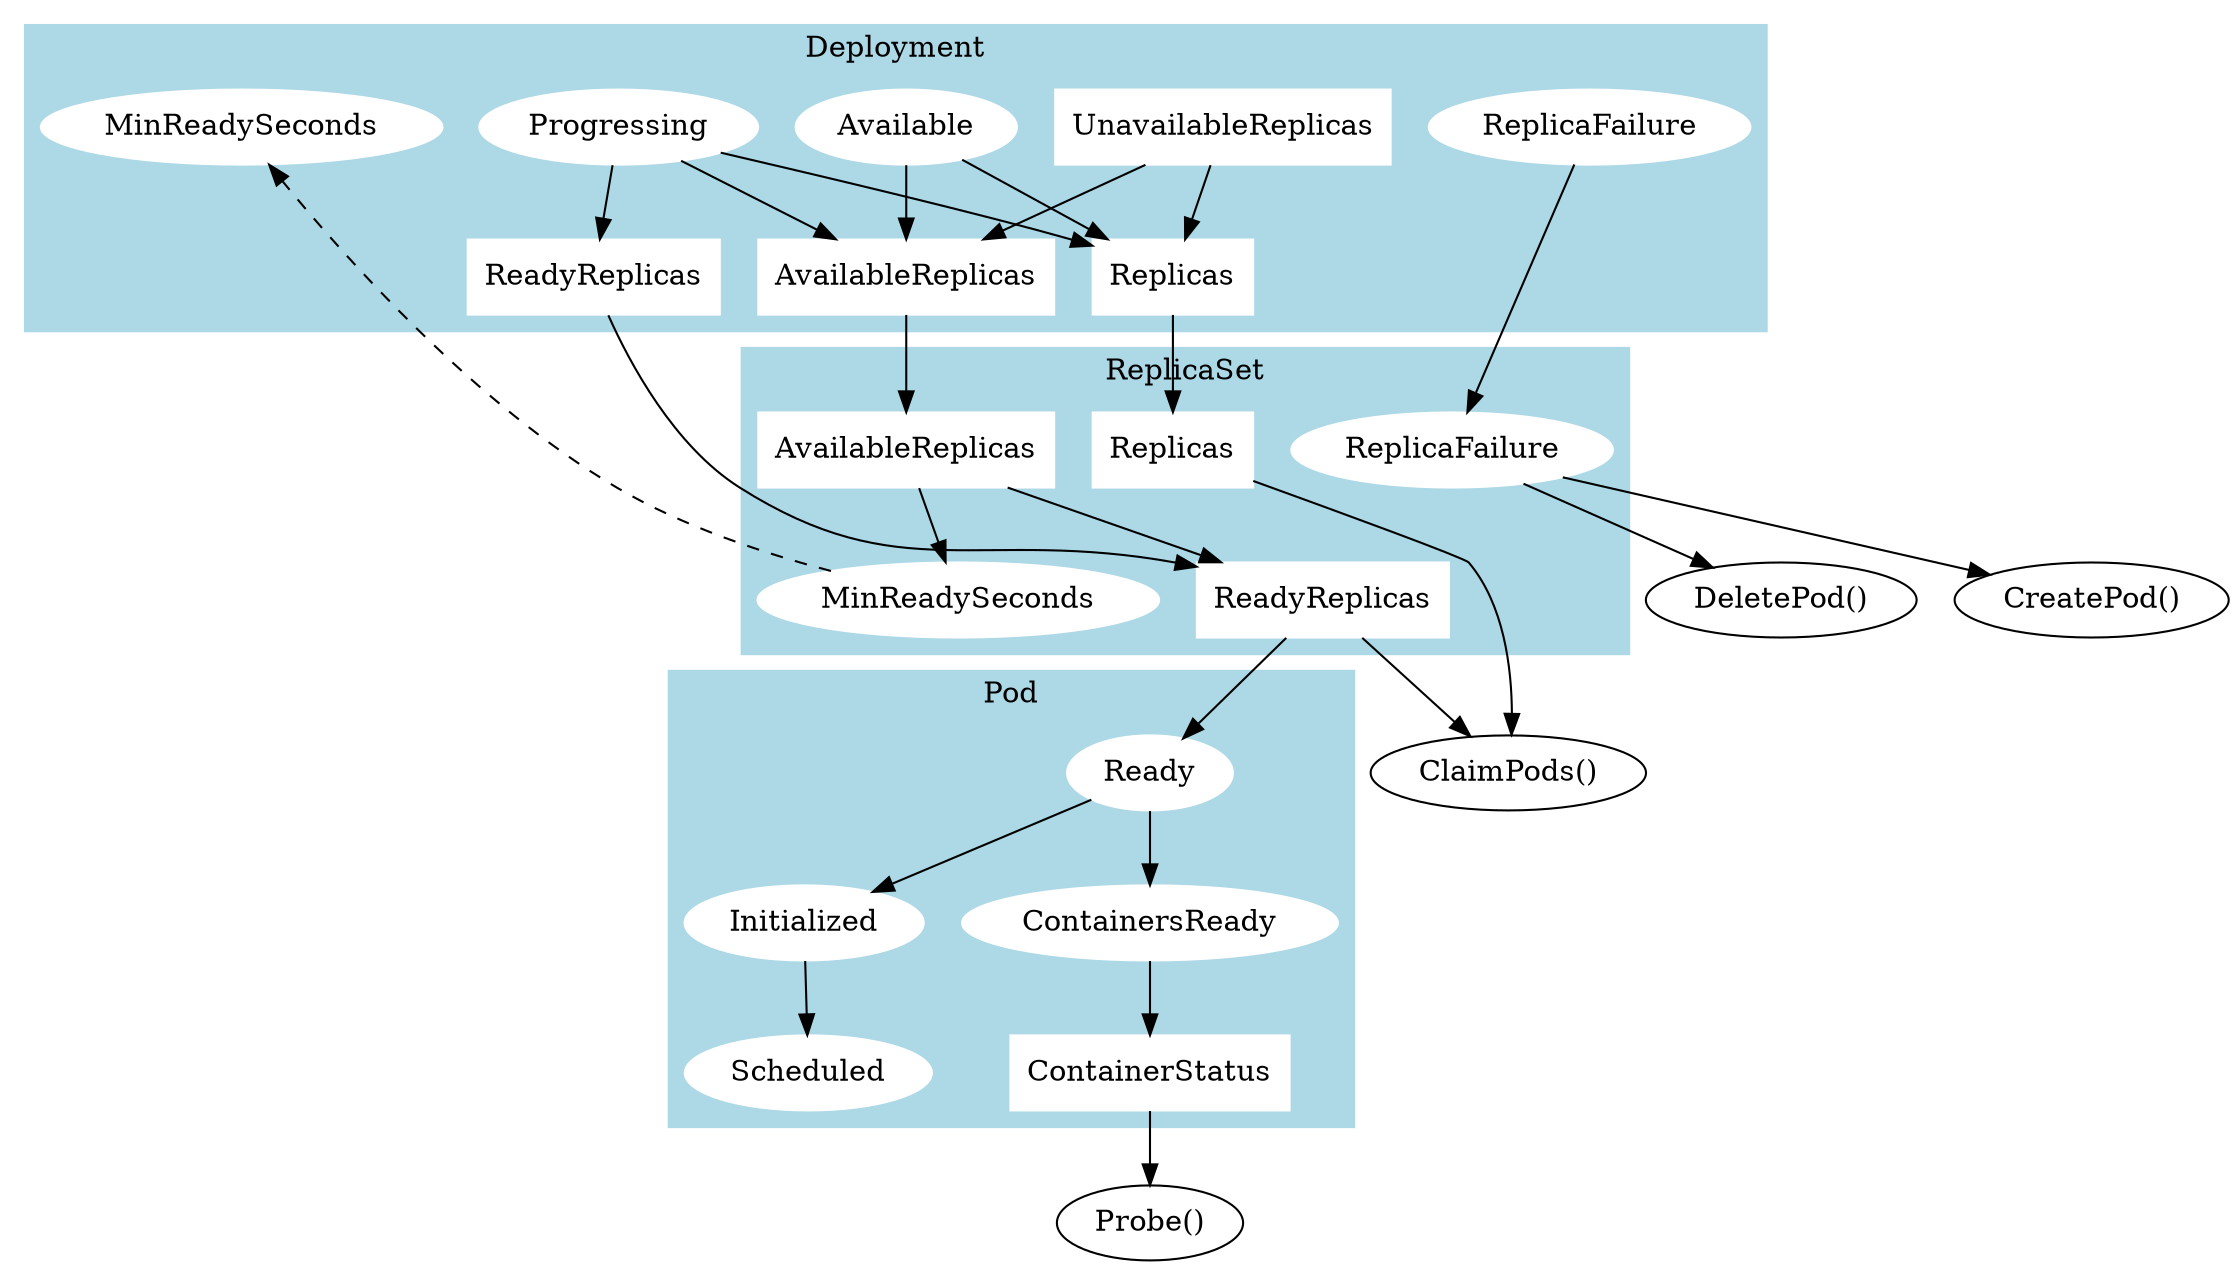 digraph DeploymentLifecycle {
  subgraph cluster_deployment {
    label = "Deployment";
    style = filled
    color = lightblue
    node [style=filled,color=white];

    // Conditions
    DeploymentAvailable [label=Available, href="https://godoc.org/k8s.io/api/apps/v1#DeploymentAvailable"]
    DeploymentProgressing [label=Progressing, href="https://godoc.org/k8s.io/api/apps/v1#DeploymentProgressing"]
    DeploymentReplicaFailure [label=ReplicaFailure, href="https://godoc.org/k8s.io/api/apps/v1#DeploymentReplicaFailure"]

    // Status
    DeploymentReplicas [label=Replicas, shape=box, href="https://godoc.org/k8s.io/kubernetes/pkg/apis/apps#DeploymentStatus"]
    DeploymentReadyReplicas [label=ReadyReplicas, shape=box, href="https://godoc.org/k8s.io/kubernetes/pkg/apis/apps#DeploymentStatus"]
    DeploymentAvailableReplicas [label=AvailableReplicas, shape=box, href="https://godoc.org/k8s.io/kubernetes/pkg/apis/apps#DeploymentStatus"]
    DeploymentUnavailableReplicas [label=UnavailableReplicas, shape=box, href="https://godoc.org/k8s.io/kubernetes/pkg/apis/apps#DeploymentStatus"]

    // Spec
    DeploymentMinReadySeconds [label=MinReadySeconds, href="https://godoc.org/k8s.io/api/apps/v1#DeploymentSpec"]

    // Dependencies
    DeploymentProgressing -> DeploymentReplicas
    DeploymentProgressing -> DeploymentReadyReplicas
    DeploymentProgressing -> DeploymentAvailableReplicas

    DeploymentAvailable -> DeploymentAvailableReplicas
    DeploymentAvailable -> DeploymentReplicas

    DeploymentUnavailableReplicas -> DeploymentReplicas
    DeploymentUnavailableReplicas -> DeploymentAvailableReplicas
  }

  subgraph cluster_rs {
    label = "ReplicaSet";
    style = filled
    color = lightblue
    node [style=filled,color=white];

    // Conditions
    ReplicaSetReplicaFailure [label=ReplicaFailure, href="https://godoc.org/k8s.io/api/apps/v1#ReplicaSetReplicaFailure"]

    // Status
    ReplicaSetReplicas [label=Replicas, shape=box, href="https://godoc.org/k8s.io/kubernetes/pkg/apis/apps#ReplicaSetStatus"]
    ReplicaSetReadyReplicas [label=ReadyReplicas, shape=box, href="https://godoc.org/k8s.io/kubernetes/pkg/apis/apps#ReplicaSetStatus"]
    ReplicaSetAvailableReplicas [label=AvailableReplicas, shape=box, href="https://godoc.org/k8s.io/kubernetes/pkg/apis/apps#ReplicaSetStatus"]

    // Spec
    ReplicaSetMinReadySeconds [label=MinReadySeconds, href="https://godoc.org/k8s.io/api/apps/v1#ReplicaSetSpec"]

    // Dependencies
    ReplicaSetAvailableReplicas -> ReplicaSetMinReadySeconds
    ReplicaSetAvailableReplicas -> ReplicaSetReadyReplicas
  }

  subgraph cluster_pods {
    label = "Pod";
    style = filled
    color = lightblue
    node [style=filled,color=white];

    // Conditions
    PodReady [label=Ready, href="https://godoc.org/k8s.io/api/core/v1#PodReady"]
    PodScheduled [label=Scheduled, href="https://godoc.org/k8s.io/api/core/v1#PodScheduled"]
    PodInitialized [label=Initialized, href="https://godoc.org/k8s.io/api/core/v1#PodInitialized"]
    ContainersReady [label=ContainersReady, href="https://godoc.org/k8s.io/api/core/v1#ContainersReady"]

    // Status
    ContainerStatus [label=ContainerStatus, shape=box, href="https://godoc.org/k8s.io/api/core/v1#ContainerStatus"]

    // Dependencies
    PodReady -> ContainersReady
    PodReady -> PodInitialized
    PodInitialized -> PodScheduled

    ContainersReady -> ContainerStatus
  }

  // External dependencies
  CreatePod [label="CreatePod()", href="https://github.com/kubernetes/kubernetes/blob/de8fb1c9f81b1bd48a0d25f866492acca2c199f0/pkg/controller/replicaset/replica_set.go#L466-L511"]
  DeletePod [label="DeletePod()", href="https://github.com/kubernetes/kubernetes/blob/de8fb1c9f81b1bd48a0d25f866492acca2c199f0/pkg/controller/replicaset/replica_set.go#L512-L554"]
  ClaimPods [label="ClaimPods()", href="https://github.com/kubernetes/kubernetes/blob/de8fb1c9f81b1bd48a0d25f866492acca2c199f0/pkg/controller/replicaset/replica_set.go#L590-L612"]
  Probe [label="Probe()", href="https://github.com/kubernetes/kubernetes/blob/619a3985d0d43e0049d795fce223319bd06cbf07/pkg/kubelet/prober/prober.go#L155-L197"]

  // Inter-object dependencies
  ReplicaSetReplicas -> ClaimPods
  ReplicaSetReadyReplicas -> ClaimPods

  ReplicaSetReadyReplicas -> PodReady

  ReplicaSetReplicaFailure -> CreatePod
  ReplicaSetReplicaFailure -> DeletePod

  ReplicaSetMinReadySeconds -> DeploymentMinReadySeconds [style=dashed]

  DeploymentReplicas -> ReplicaSetReplicas
  DeploymentReadyReplicas -> ReplicaSetReadyReplicas
  DeploymentAvailableReplicas -> ReplicaSetAvailableReplicas

  DeploymentReplicaFailure -> ReplicaSetReplicaFailure

  ContainerStatus -> Probe
}
